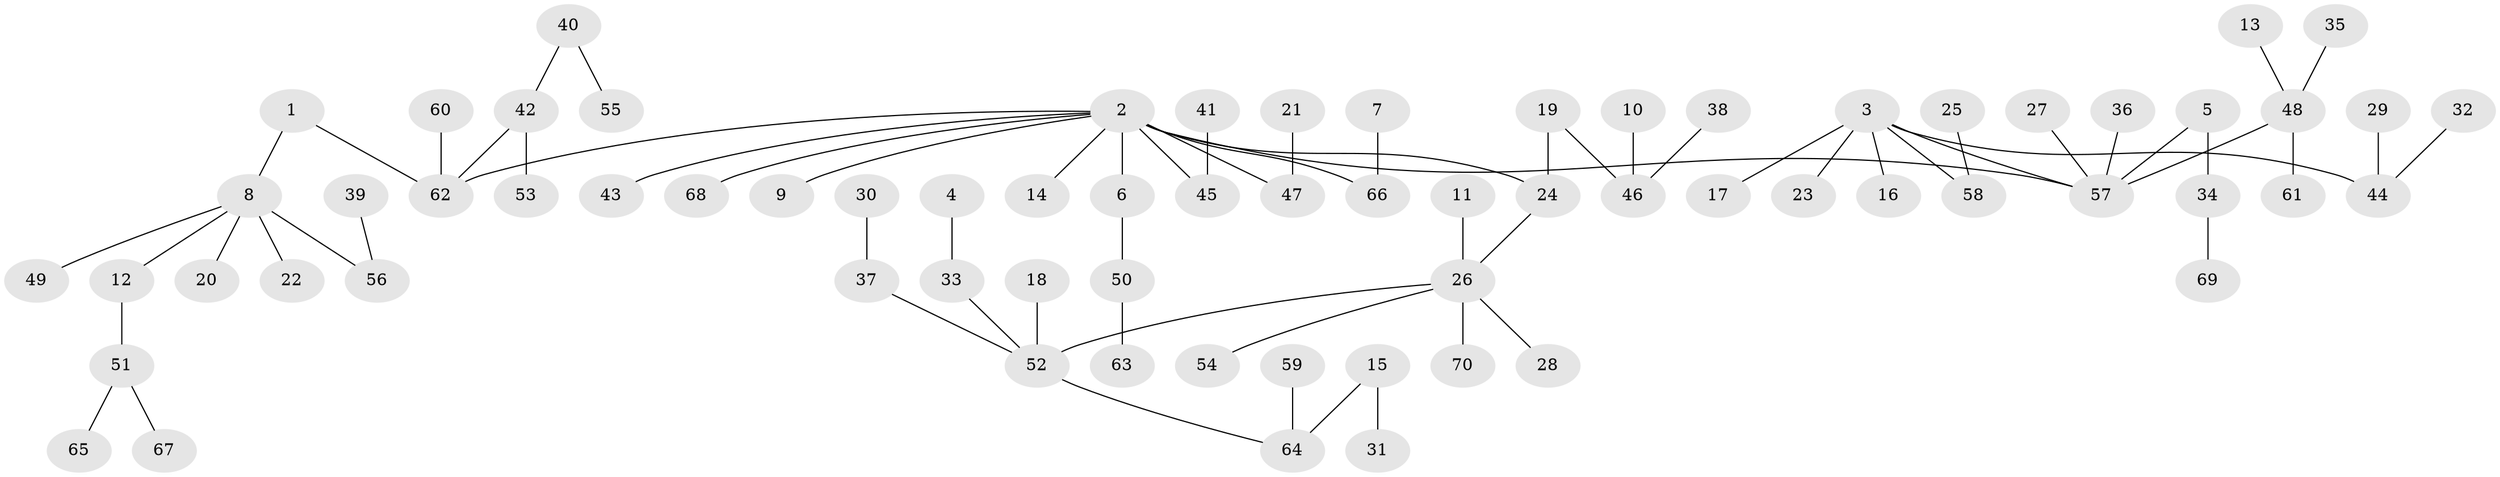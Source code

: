 // original degree distribution, {5: 0.05714285714285714, 4: 0.04285714285714286, 6: 0.007142857142857143, 3: 0.14285714285714285, 2: 0.2571428571428571, 8: 0.007142857142857143, 1: 0.4857142857142857}
// Generated by graph-tools (version 1.1) at 2025/26/03/09/25 03:26:24]
// undirected, 70 vertices, 69 edges
graph export_dot {
graph [start="1"]
  node [color=gray90,style=filled];
  1;
  2;
  3;
  4;
  5;
  6;
  7;
  8;
  9;
  10;
  11;
  12;
  13;
  14;
  15;
  16;
  17;
  18;
  19;
  20;
  21;
  22;
  23;
  24;
  25;
  26;
  27;
  28;
  29;
  30;
  31;
  32;
  33;
  34;
  35;
  36;
  37;
  38;
  39;
  40;
  41;
  42;
  43;
  44;
  45;
  46;
  47;
  48;
  49;
  50;
  51;
  52;
  53;
  54;
  55;
  56;
  57;
  58;
  59;
  60;
  61;
  62;
  63;
  64;
  65;
  66;
  67;
  68;
  69;
  70;
  1 -- 8 [weight=1.0];
  1 -- 62 [weight=1.0];
  2 -- 6 [weight=1.0];
  2 -- 9 [weight=1.0];
  2 -- 14 [weight=1.0];
  2 -- 24 [weight=1.0];
  2 -- 43 [weight=1.0];
  2 -- 45 [weight=1.0];
  2 -- 47 [weight=1.0];
  2 -- 57 [weight=1.0];
  2 -- 62 [weight=1.0];
  2 -- 66 [weight=1.0];
  2 -- 68 [weight=1.0];
  3 -- 16 [weight=1.0];
  3 -- 17 [weight=1.0];
  3 -- 23 [weight=1.0];
  3 -- 44 [weight=1.0];
  3 -- 57 [weight=1.0];
  3 -- 58 [weight=1.0];
  4 -- 33 [weight=1.0];
  5 -- 34 [weight=1.0];
  5 -- 57 [weight=1.0];
  6 -- 50 [weight=1.0];
  7 -- 66 [weight=1.0];
  8 -- 12 [weight=1.0];
  8 -- 20 [weight=1.0];
  8 -- 22 [weight=1.0];
  8 -- 49 [weight=1.0];
  8 -- 56 [weight=1.0];
  10 -- 46 [weight=1.0];
  11 -- 26 [weight=1.0];
  12 -- 51 [weight=1.0];
  13 -- 48 [weight=1.0];
  15 -- 31 [weight=1.0];
  15 -- 64 [weight=1.0];
  18 -- 52 [weight=1.0];
  19 -- 24 [weight=1.0];
  19 -- 46 [weight=1.0];
  21 -- 47 [weight=1.0];
  24 -- 26 [weight=1.0];
  25 -- 58 [weight=1.0];
  26 -- 28 [weight=1.0];
  26 -- 52 [weight=1.0];
  26 -- 54 [weight=1.0];
  26 -- 70 [weight=1.0];
  27 -- 57 [weight=1.0];
  29 -- 44 [weight=1.0];
  30 -- 37 [weight=1.0];
  32 -- 44 [weight=1.0];
  33 -- 52 [weight=1.0];
  34 -- 69 [weight=1.0];
  35 -- 48 [weight=1.0];
  36 -- 57 [weight=1.0];
  37 -- 52 [weight=1.0];
  38 -- 46 [weight=1.0];
  39 -- 56 [weight=1.0];
  40 -- 42 [weight=1.0];
  40 -- 55 [weight=1.0];
  41 -- 45 [weight=1.0];
  42 -- 53 [weight=1.0];
  42 -- 62 [weight=1.0];
  48 -- 57 [weight=1.0];
  48 -- 61 [weight=1.0];
  50 -- 63 [weight=1.0];
  51 -- 65 [weight=1.0];
  51 -- 67 [weight=1.0];
  52 -- 64 [weight=1.0];
  59 -- 64 [weight=1.0];
  60 -- 62 [weight=1.0];
}
